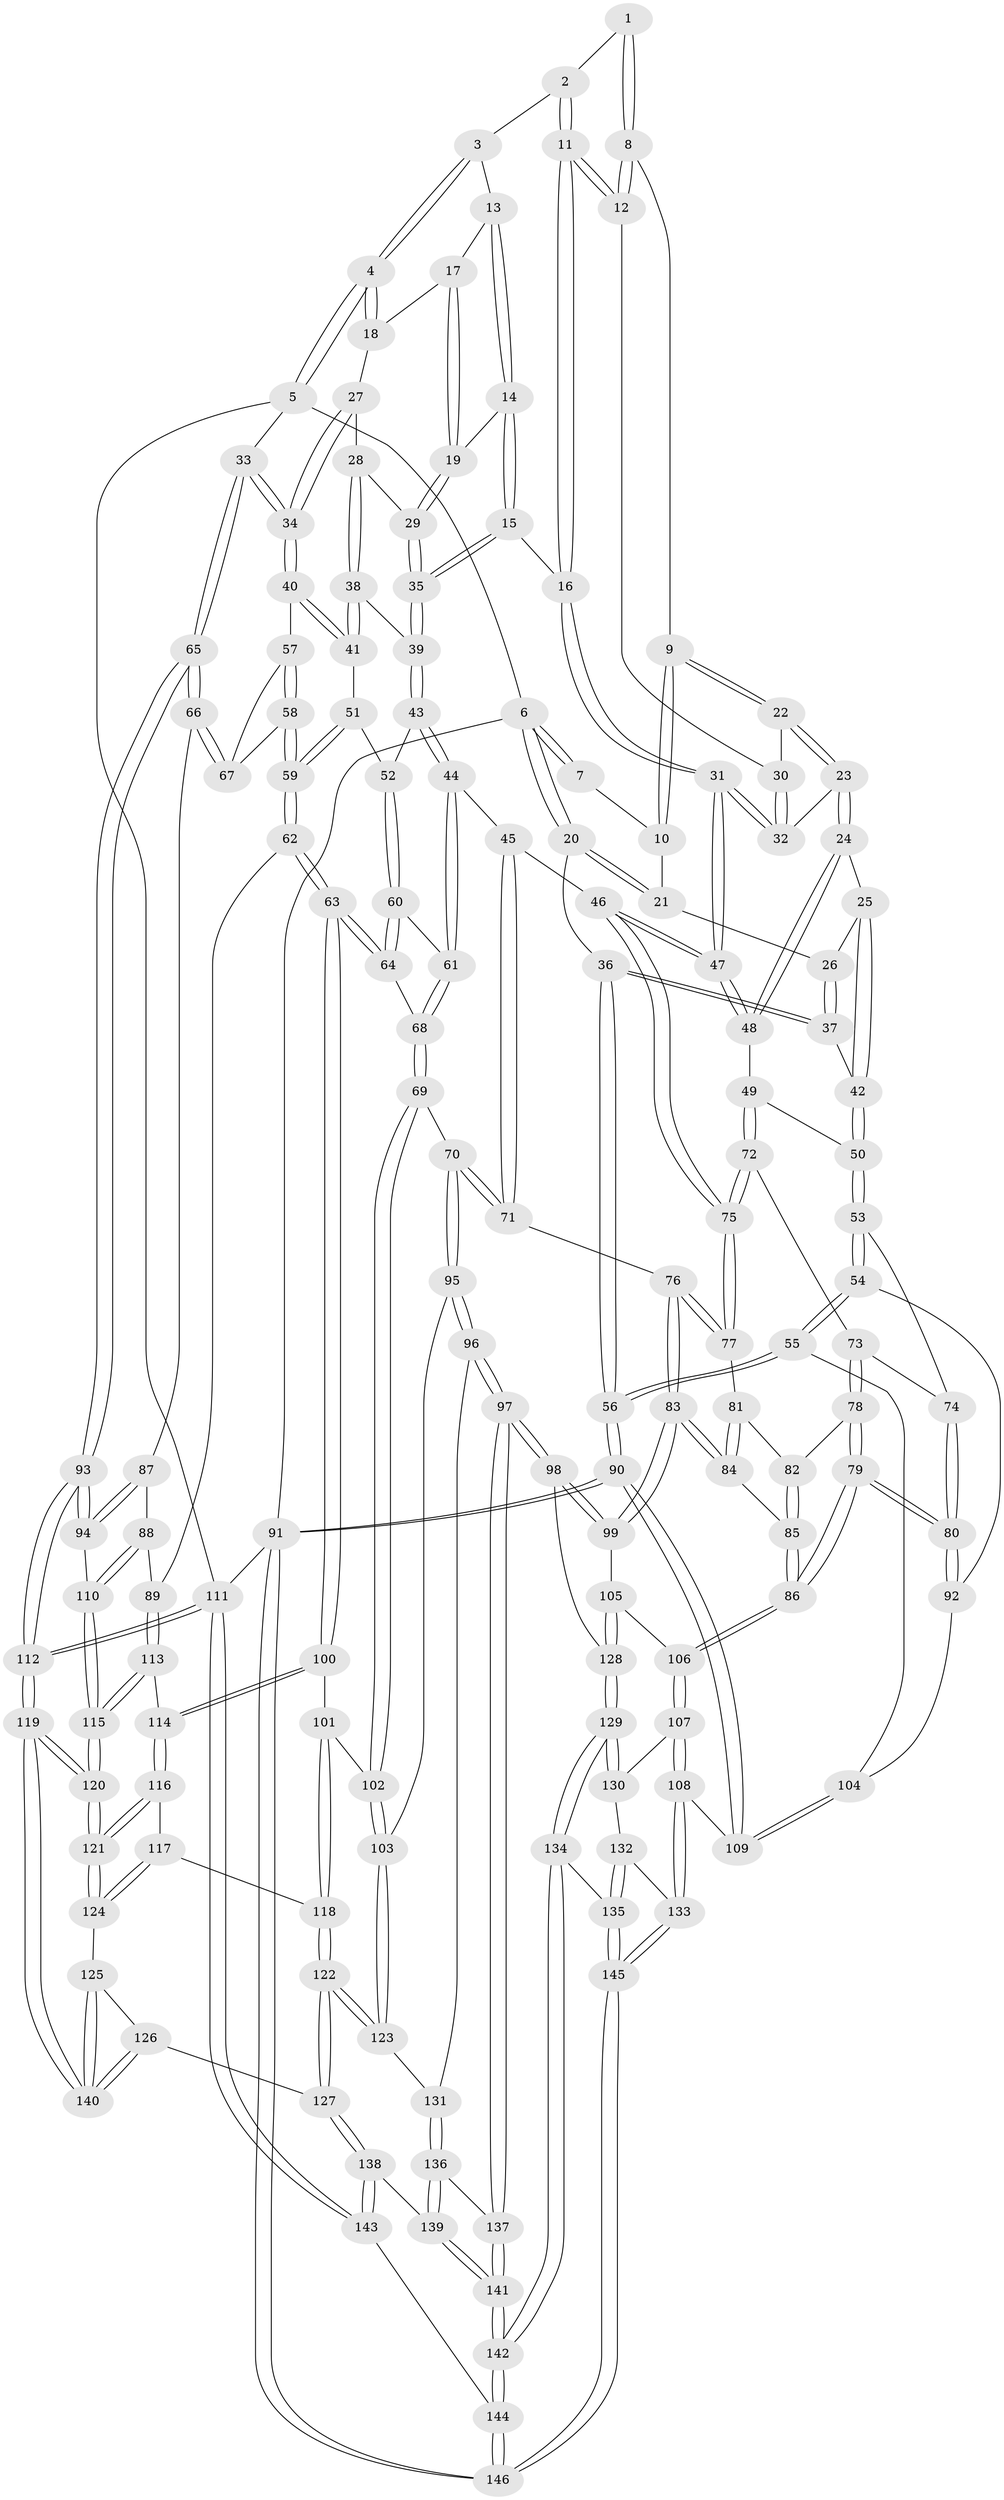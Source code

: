 // coarse degree distribution, {3: 0.05747126436781609, 8: 0.022988505747126436, 6: 0.14942528735632185, 7: 0.022988505747126436, 4: 0.367816091954023, 1: 0.011494252873563218, 5: 0.367816091954023}
// Generated by graph-tools (version 1.1) at 2025/21/03/04/25 18:21:41]
// undirected, 146 vertices, 362 edges
graph export_dot {
graph [start="1"]
  node [color=gray90,style=filled];
  1 [pos="+0.36378131438628586+0"];
  2 [pos="+0.5595055917867111+0"];
  3 [pos="+0.5837946013953463+0"];
  4 [pos="+1+0"];
  5 [pos="+1+0"];
  6 [pos="+0+0"];
  7 [pos="+0.2736587059789972+0"];
  8 [pos="+0.36268372735967913+0.12989464905335993"];
  9 [pos="+0.2899822945935918+0.15459212514674245"];
  10 [pos="+0.25041881592930637+0.1345299815839047"];
  11 [pos="+0.5091016651509604+0.1762526983121827"];
  12 [pos="+0.43270165811056793+0.1741879635359929"];
  13 [pos="+0.6695559061993583+0.013435562208470878"];
  14 [pos="+0.675923680777241+0.10852120043522118"];
  15 [pos="+0.570706742385105+0.24913941090743194"];
  16 [pos="+0.5696795688472963+0.24880026241135786"];
  17 [pos="+0.7744315351883783+0.0733452988459544"];
  18 [pos="+1+0"];
  19 [pos="+0.8006037760172121+0.18597517155530016"];
  20 [pos="+0+0"];
  21 [pos="+0.17543270375881154+0.14723888824196388"];
  22 [pos="+0.28589032300379924+0.2804803835457453"];
  23 [pos="+0.27679601645796814+0.29867658399669267"];
  24 [pos="+0.26916234661533234+0.3054357542075441"];
  25 [pos="+0.21313309404631753+0.29747622470451074"];
  26 [pos="+0.16565561842380755+0.22691243129458866"];
  27 [pos="+0.829339205072976+0.18410425774865039"];
  28 [pos="+0.8120901710162254+0.19337582710063275"];
  29 [pos="+0.801597284175275+0.18745802896443423"];
  30 [pos="+0.39071233095249086+0.2297404993115926"];
  31 [pos="+0.447737410817913+0.3510712950481849"];
  32 [pos="+0.40885844637583085+0.32336697463343783"];
  33 [pos="+1+0.2626750482436515"];
  34 [pos="+1+0.2776774575562433"];
  35 [pos="+0.5708426879516993+0.2492422162252916"];
  36 [pos="+0+0.17340918396130062"];
  37 [pos="+0+0.265188809515412"];
  38 [pos="+0.817415720199674+0.2753438966291371"];
  39 [pos="+0.6236793109501929+0.32918894882267885"];
  40 [pos="+0.9405456705286794+0.3723434245345126"];
  41 [pos="+0.8581533944472016+0.3529914780685108"];
  42 [pos="+0.11415906878992908+0.37523323888992444"];
  43 [pos="+0.630595031306307+0.3581012906493157"];
  44 [pos="+0.6163953138560343+0.4175071198024276"];
  45 [pos="+0.6023571325919586+0.424368757391737"];
  46 [pos="+0.42882443323440766+0.44847192469957836"];
  47 [pos="+0.4269620853582195+0.44108731811954255"];
  48 [pos="+0.28427483561447714+0.36968528762766195"];
  49 [pos="+0.2388281225557693+0.4666376893648515"];
  50 [pos="+0.1158475405346204+0.3872850033299446"];
  51 [pos="+0.8055414550975638+0.40034200824088906"];
  52 [pos="+0.7927687279174458+0.40693602174685933"];
  53 [pos="+0.054054752877681085+0.5318009485854629"];
  54 [pos="+0.0429247452367493+0.5415006946504012"];
  55 [pos="+0+0.5623597971936305"];
  56 [pos="+0+0.5626506491623963"];
  57 [pos="+0.9343325728538949+0.4240509353049268"];
  58 [pos="+0.8740997187936984+0.551328957507774"];
  59 [pos="+0.8709494344316567+0.5536216016378257"];
  60 [pos="+0.7794071043928634+0.43369964514265663"];
  61 [pos="+0.6399247349835259+0.4602945690516806"];
  62 [pos="+0.8254037121769686+0.6116360863747815"];
  63 [pos="+0.7786577870994056+0.6144101638308769"];
  64 [pos="+0.7339697592160391+0.5800230806744731"];
  65 [pos="+1+0.5584860199010983"];
  66 [pos="+1+0.5654219294121636"];
  67 [pos="+0.9936627749578748+0.549186646507964"];
  68 [pos="+0.6805572703556468+0.5687388014745259"];
  69 [pos="+0.5964219131890737+0.6099712913904933"];
  70 [pos="+0.5137646836893682+0.5963862363447562"];
  71 [pos="+0.4990204394497771+0.5845237101622223"];
  72 [pos="+0.2437821706982825+0.4964791584585345"];
  73 [pos="+0.24166607917600258+0.5009723318847833"];
  74 [pos="+0.19089723113975196+0.5177738322262257"];
  75 [pos="+0.42155733632481335+0.49185251132250596"];
  76 [pos="+0.491386249227743+0.5809668294936325"];
  77 [pos="+0.4240031188086355+0.4995389214384725"];
  78 [pos="+0.25432980453175835+0.5538984680525039"];
  79 [pos="+0.16898415614543572+0.665077382783084"];
  80 [pos="+0.16184401864100395+0.6591502636480278"];
  81 [pos="+0.37851458063712523+0.547653114573688"];
  82 [pos="+0.268525145866415+0.5680567214843515"];
  83 [pos="+0.35004123561646117+0.6911187379003922"];
  84 [pos="+0.318638663253333+0.6431500830324293"];
  85 [pos="+0.3181058907500088+0.6428471413478699"];
  86 [pos="+0.16999330266408408+0.6670223057125911"];
  87 [pos="+0.9471502270618586+0.6419441152969089"];
  88 [pos="+0.8758555620748624+0.6426867329459548"];
  89 [pos="+0.8571475330148379+0.6363330088286516"];
  90 [pos="+0+0.8273553029783798"];
  91 [pos="+0+1"];
  92 [pos="+0.13014426890095313+0.6400149795731142"];
  93 [pos="+1+0.8578073753134945"];
  94 [pos="+1+0.7206620824867569"];
  95 [pos="+0.47640781053401204+0.785036140952313"];
  96 [pos="+0.4592044986167017+0.8003762594059289"];
  97 [pos="+0.42631960522073736+0.815808507758644"];
  98 [pos="+0.4233471015949303+0.8153573148231716"];
  99 [pos="+0.35052352580036783+0.7060675073204673"];
  100 [pos="+0.772411482361728+0.6354891840887181"];
  101 [pos="+0.6716140041276979+0.7365962924222753"];
  102 [pos="+0.6156962602473928+0.7480216484875576"];
  103 [pos="+0.6105564129943293+0.7565958530670582"];
  104 [pos="+0.058157950521165624+0.6976330066565051"];
  105 [pos="+0.19939325496095123+0.7606764054245282"];
  106 [pos="+0.1798572924447035+0.7659047006134946"];
  107 [pos="+0.1760766532417368+0.7741287905700642"];
  108 [pos="+0.07969018904898473+0.8599977014311692"];
  109 [pos="+0.07159587026854658+0.8577370048072178"];
  110 [pos="+0.930929449952208+0.7227234177043698"];
  111 [pos="+1+1"];
  112 [pos="+1+1"];
  113 [pos="+0.869948586323628+0.7716306913541121"];
  114 [pos="+0.7789365081256768+0.7522643635704417"];
  115 [pos="+0.8955632364561888+0.8034389852919224"];
  116 [pos="+0.7636317280501785+0.7821697510624802"];
  117 [pos="+0.7499118941573251+0.793307560351086"];
  118 [pos="+0.746095679850212+0.7945085279905025"];
  119 [pos="+1+1"];
  120 [pos="+0.9195035100040166+0.8779476677472302"];
  121 [pos="+0.9122812809682315+0.8761671104075853"];
  122 [pos="+0.6718976307336562+0.8725460588851055"];
  123 [pos="+0.6503843793426125+0.8527452067543558"];
  124 [pos="+0.7933304013285161+0.8699529225070904"];
  125 [pos="+0.7542683015061287+0.8929818887131171"];
  126 [pos="+0.703389379665135+0.9051361987238077"];
  127 [pos="+0.6802398128011762+0.9052343476207424"];
  128 [pos="+0.40996326405573574+0.8239362794314361"];
  129 [pos="+0.3772912145660897+0.8479654087669524"];
  130 [pos="+0.2959453790103951+0.8565053477456666"];
  131 [pos="+0.566193267253129+0.866225333494499"];
  132 [pos="+0.286911811451675+0.868725909020722"];
  133 [pos="+0.11610512182687265+0.9259839371621724"];
  134 [pos="+0.3507137200940033+0.9326863936748055"];
  135 [pos="+0.24254138715475448+0.9918734633529228"];
  136 [pos="+0.5610549137055937+0.9121296006931291"];
  137 [pos="+0.42937133798042404+0.8230483672931503"];
  138 [pos="+0.6756940128950569+0.917868500771517"];
  139 [pos="+0.5643833502095981+0.9500354837871207"];
  140 [pos="+0.9090140597701957+1"];
  141 [pos="+0.4988565470993897+1"];
  142 [pos="+0.4732822218901738+1"];
  143 [pos="+0.7420750850638617+1"];
  144 [pos="+0.47301159047845426+1"];
  145 [pos="+0.17385982688235163+1"];
  146 [pos="+0.18603512852695048+1"];
  1 -- 2;
  1 -- 8;
  1 -- 8;
  2 -- 3;
  2 -- 11;
  2 -- 11;
  3 -- 4;
  3 -- 4;
  3 -- 13;
  4 -- 5;
  4 -- 5;
  4 -- 18;
  4 -- 18;
  5 -- 6;
  5 -- 33;
  5 -- 111;
  6 -- 7;
  6 -- 7;
  6 -- 20;
  6 -- 20;
  6 -- 91;
  7 -- 10;
  8 -- 9;
  8 -- 12;
  8 -- 12;
  9 -- 10;
  9 -- 10;
  9 -- 22;
  9 -- 22;
  10 -- 21;
  11 -- 12;
  11 -- 12;
  11 -- 16;
  11 -- 16;
  12 -- 30;
  13 -- 14;
  13 -- 14;
  13 -- 17;
  14 -- 15;
  14 -- 15;
  14 -- 19;
  15 -- 16;
  15 -- 35;
  15 -- 35;
  16 -- 31;
  16 -- 31;
  17 -- 18;
  17 -- 19;
  17 -- 19;
  18 -- 27;
  19 -- 29;
  19 -- 29;
  20 -- 21;
  20 -- 21;
  20 -- 36;
  21 -- 26;
  22 -- 23;
  22 -- 23;
  22 -- 30;
  23 -- 24;
  23 -- 24;
  23 -- 32;
  24 -- 25;
  24 -- 48;
  24 -- 48;
  25 -- 26;
  25 -- 42;
  25 -- 42;
  26 -- 37;
  26 -- 37;
  27 -- 28;
  27 -- 34;
  27 -- 34;
  28 -- 29;
  28 -- 38;
  28 -- 38;
  29 -- 35;
  29 -- 35;
  30 -- 32;
  30 -- 32;
  31 -- 32;
  31 -- 32;
  31 -- 47;
  31 -- 47;
  33 -- 34;
  33 -- 34;
  33 -- 65;
  33 -- 65;
  34 -- 40;
  34 -- 40;
  35 -- 39;
  35 -- 39;
  36 -- 37;
  36 -- 37;
  36 -- 56;
  36 -- 56;
  37 -- 42;
  38 -- 39;
  38 -- 41;
  38 -- 41;
  39 -- 43;
  39 -- 43;
  40 -- 41;
  40 -- 41;
  40 -- 57;
  41 -- 51;
  42 -- 50;
  42 -- 50;
  43 -- 44;
  43 -- 44;
  43 -- 52;
  44 -- 45;
  44 -- 61;
  44 -- 61;
  45 -- 46;
  45 -- 71;
  45 -- 71;
  46 -- 47;
  46 -- 47;
  46 -- 75;
  46 -- 75;
  47 -- 48;
  47 -- 48;
  48 -- 49;
  49 -- 50;
  49 -- 72;
  49 -- 72;
  50 -- 53;
  50 -- 53;
  51 -- 52;
  51 -- 59;
  51 -- 59;
  52 -- 60;
  52 -- 60;
  53 -- 54;
  53 -- 54;
  53 -- 74;
  54 -- 55;
  54 -- 55;
  54 -- 92;
  55 -- 56;
  55 -- 56;
  55 -- 104;
  56 -- 90;
  56 -- 90;
  57 -- 58;
  57 -- 58;
  57 -- 67;
  58 -- 59;
  58 -- 59;
  58 -- 67;
  59 -- 62;
  59 -- 62;
  60 -- 61;
  60 -- 64;
  60 -- 64;
  61 -- 68;
  61 -- 68;
  62 -- 63;
  62 -- 63;
  62 -- 89;
  63 -- 64;
  63 -- 64;
  63 -- 100;
  63 -- 100;
  64 -- 68;
  65 -- 66;
  65 -- 66;
  65 -- 93;
  65 -- 93;
  66 -- 67;
  66 -- 67;
  66 -- 87;
  68 -- 69;
  68 -- 69;
  69 -- 70;
  69 -- 102;
  69 -- 102;
  70 -- 71;
  70 -- 71;
  70 -- 95;
  70 -- 95;
  71 -- 76;
  72 -- 73;
  72 -- 75;
  72 -- 75;
  73 -- 74;
  73 -- 78;
  73 -- 78;
  74 -- 80;
  74 -- 80;
  75 -- 77;
  75 -- 77;
  76 -- 77;
  76 -- 77;
  76 -- 83;
  76 -- 83;
  77 -- 81;
  78 -- 79;
  78 -- 79;
  78 -- 82;
  79 -- 80;
  79 -- 80;
  79 -- 86;
  79 -- 86;
  80 -- 92;
  80 -- 92;
  81 -- 82;
  81 -- 84;
  81 -- 84;
  82 -- 85;
  82 -- 85;
  83 -- 84;
  83 -- 84;
  83 -- 99;
  83 -- 99;
  84 -- 85;
  85 -- 86;
  85 -- 86;
  86 -- 106;
  86 -- 106;
  87 -- 88;
  87 -- 94;
  87 -- 94;
  88 -- 89;
  88 -- 110;
  88 -- 110;
  89 -- 113;
  89 -- 113;
  90 -- 91;
  90 -- 91;
  90 -- 109;
  90 -- 109;
  91 -- 146;
  91 -- 146;
  91 -- 111;
  92 -- 104;
  93 -- 94;
  93 -- 94;
  93 -- 112;
  93 -- 112;
  94 -- 110;
  95 -- 96;
  95 -- 96;
  95 -- 103;
  96 -- 97;
  96 -- 97;
  96 -- 131;
  97 -- 98;
  97 -- 98;
  97 -- 137;
  97 -- 137;
  98 -- 99;
  98 -- 99;
  98 -- 128;
  99 -- 105;
  100 -- 101;
  100 -- 114;
  100 -- 114;
  101 -- 102;
  101 -- 118;
  101 -- 118;
  102 -- 103;
  102 -- 103;
  103 -- 123;
  103 -- 123;
  104 -- 109;
  104 -- 109;
  105 -- 106;
  105 -- 128;
  105 -- 128;
  106 -- 107;
  106 -- 107;
  107 -- 108;
  107 -- 108;
  107 -- 130;
  108 -- 109;
  108 -- 133;
  108 -- 133;
  110 -- 115;
  110 -- 115;
  111 -- 112;
  111 -- 112;
  111 -- 143;
  111 -- 143;
  112 -- 119;
  112 -- 119;
  113 -- 114;
  113 -- 115;
  113 -- 115;
  114 -- 116;
  114 -- 116;
  115 -- 120;
  115 -- 120;
  116 -- 117;
  116 -- 121;
  116 -- 121;
  117 -- 118;
  117 -- 124;
  117 -- 124;
  118 -- 122;
  118 -- 122;
  119 -- 120;
  119 -- 120;
  119 -- 140;
  119 -- 140;
  120 -- 121;
  120 -- 121;
  121 -- 124;
  121 -- 124;
  122 -- 123;
  122 -- 123;
  122 -- 127;
  122 -- 127;
  123 -- 131;
  124 -- 125;
  125 -- 126;
  125 -- 140;
  125 -- 140;
  126 -- 127;
  126 -- 140;
  126 -- 140;
  127 -- 138;
  127 -- 138;
  128 -- 129;
  128 -- 129;
  129 -- 130;
  129 -- 130;
  129 -- 134;
  129 -- 134;
  130 -- 132;
  131 -- 136;
  131 -- 136;
  132 -- 133;
  132 -- 135;
  132 -- 135;
  133 -- 145;
  133 -- 145;
  134 -- 135;
  134 -- 142;
  134 -- 142;
  135 -- 145;
  135 -- 145;
  136 -- 137;
  136 -- 139;
  136 -- 139;
  137 -- 141;
  137 -- 141;
  138 -- 139;
  138 -- 143;
  138 -- 143;
  139 -- 141;
  139 -- 141;
  141 -- 142;
  141 -- 142;
  142 -- 144;
  142 -- 144;
  143 -- 144;
  144 -- 146;
  144 -- 146;
  145 -- 146;
  145 -- 146;
}

